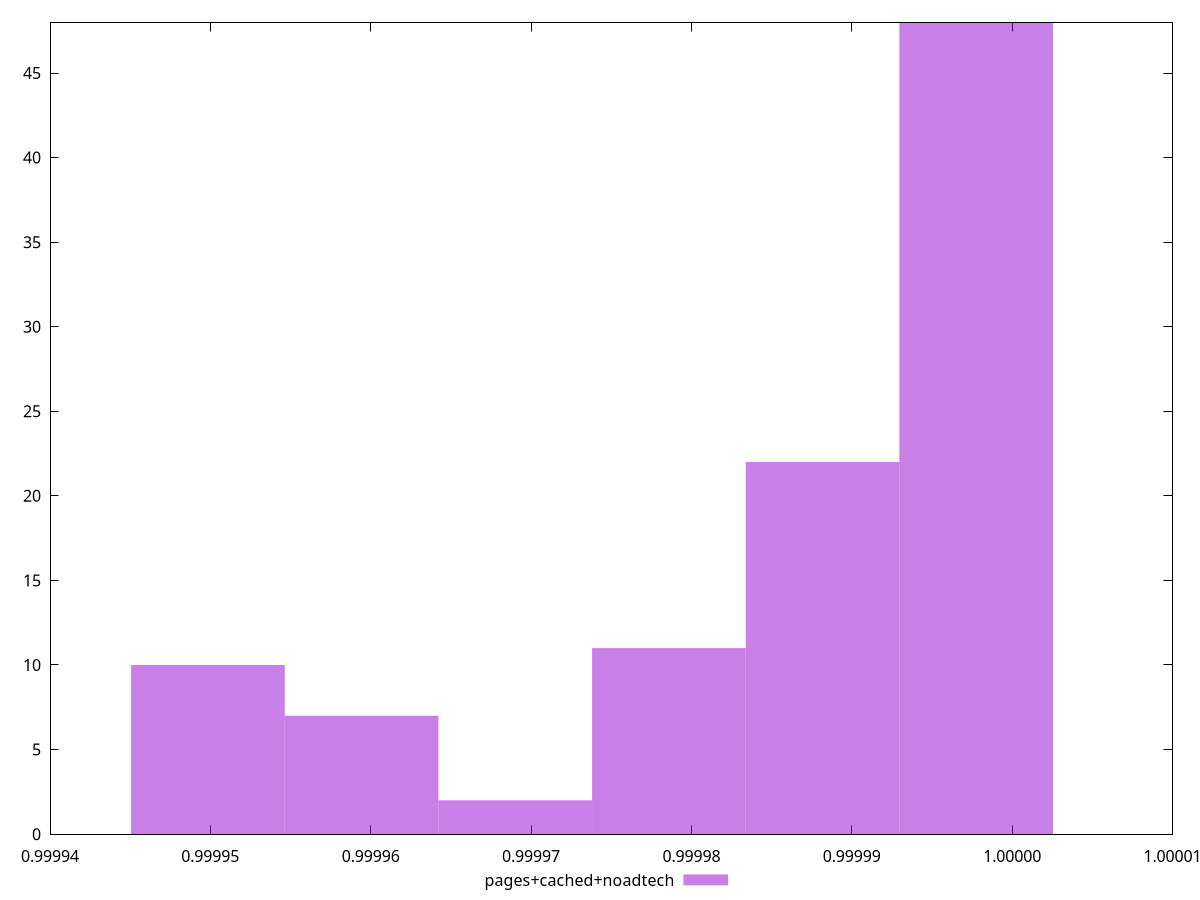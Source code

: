 $_pagesCachedNoadtech <<EOF
0.9999977590297437 48
0.9999785951927703 11
0.9999881771112571 22
0.9999594313557969 7
0.9999498494373101 10
0.9999690132742836 2
EOF
set key outside below
set terminal pngcairo
set output "report_00005_2020-11-02T22-26-11.212Z/max-potential-fid/pages+cached+noadtech//hist.png"
set yrange [0:48]
set boxwidth 0.000009581918486721767
set style fill transparent solid 0.5 noborder
plot $_pagesCachedNoadtech title "pages+cached+noadtech" with boxes ,